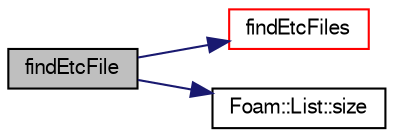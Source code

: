 digraph "findEtcFile"
{
  bgcolor="transparent";
  edge [fontname="FreeSans",fontsize="10",labelfontname="FreeSans",labelfontsize="10"];
  node [fontname="FreeSans",fontsize="10",shape=record];
  rankdir="LR";
  Node91069 [label="findEtcFile",height=0.2,width=0.4,color="black", fillcolor="grey75", style="filled", fontcolor="black"];
  Node91069 -> Node91070 [color="midnightblue",fontsize="10",style="solid",fontname="FreeSans"];
  Node91070 [label="findEtcFiles",height=0.2,width=0.4,color="red",URL="$a21124.html#aab73bb2c46692e2e11dd7364556cd3c5",tooltip="Search for files from user/group/shipped directories. "];
  Node91069 -> Node91134 [color="midnightblue",fontsize="10",style="solid",fontname="FreeSans"];
  Node91134 [label="Foam::List::size",height=0.2,width=0.4,color="black",URL="$a25694.html#a8a5f6fa29bd4b500caf186f60245b384",tooltip="Override size to be inconsistent with allocated storage. "];
}
